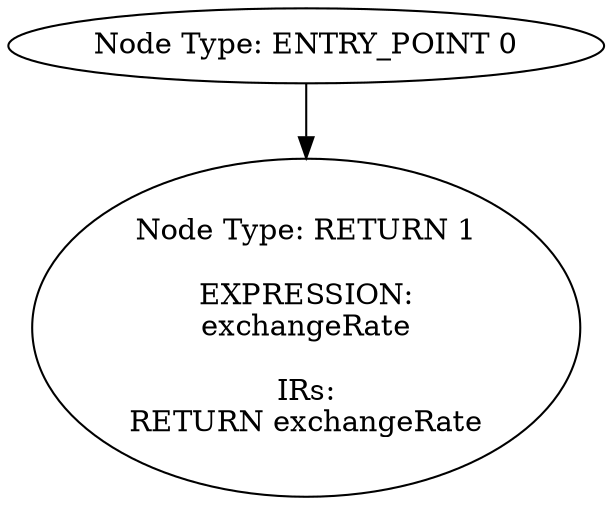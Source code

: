 digraph{
0[label="Node Type: ENTRY_POINT 0
"];
0->1;
1[label="Node Type: RETURN 1

EXPRESSION:
exchangeRate

IRs:
RETURN exchangeRate"];
}
